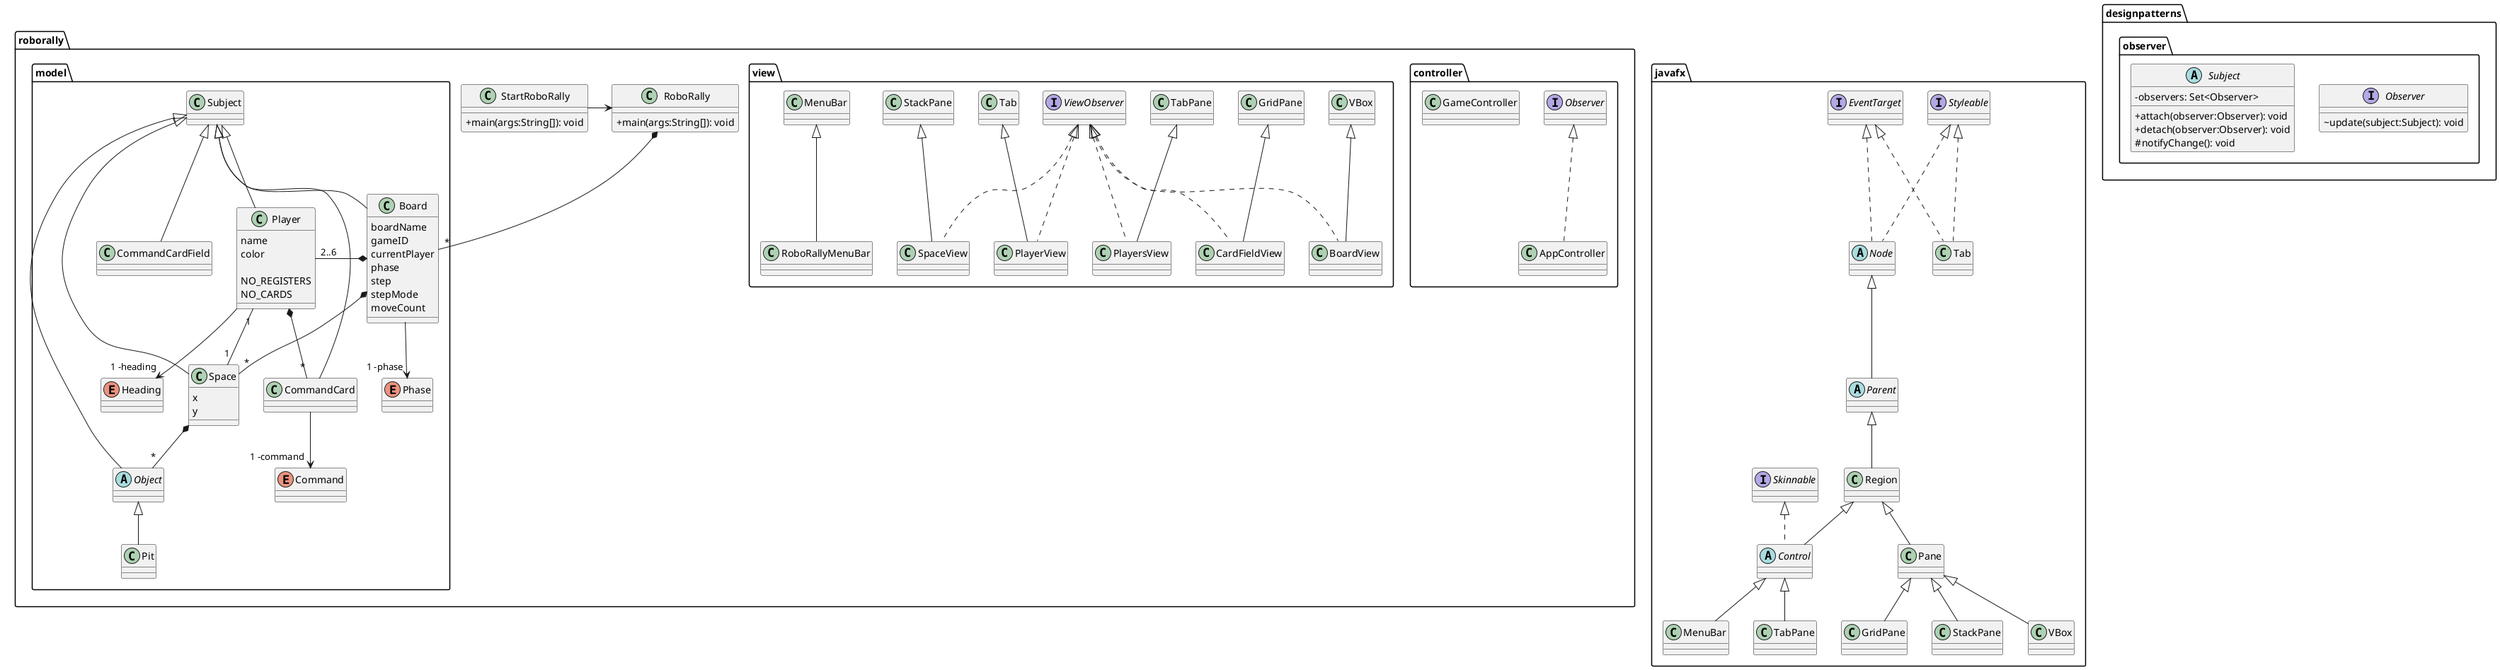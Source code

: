 @startuml
'https://plantuml.com/class-diagram

skinparam classAttributeIconSize 0

package javafx {
    abstract class Node implements EventTarget, Styleable {}
    class Tab implements EventTarget, Styleable
    abstract class Parent extends Node {}
    class Region extends Parent {}
    abstract class Control extends Region implements Skinnable {}
    class Pane extends Region {}
    class VBox extends Pane {}
    class GridPane extends Pane {}
    class TabPane extends Control {}
    class MenuBar extends Control {}
    class StackPane extends Pane {}
}

package designpatterns.observer {
    interface Observer {
        ~update(subject:Subject): void
    }
    abstract class Subject {
        -observers: Set<Observer>

        +attach(observer:Observer): void
        +detach(observer:Observer): void
        #notifyChange(): void
    }
}

package roborally {
    package controller {
        class AppController implements Observer {}
        class GameController {}
    }

    package model {
        class Board extends Subject {
            boardName
            gameID
            currentPlayer
            phase
            step
            stepMode
            moveCount
        }
        Board --> "1 -phase" Phase
        Board *--r "2..6" Player
        Board *-- "*" Space

        enum Command {}

        class CommandCard extends Subject {

        }
        CommandCard --> "1 -command" Command

        class CommandCardField extends Subject {

        }

        enum Heading {}

        enum Phase {}

        class Player extends Subject {
            name
            color

            NO_REGISTERS
            NO_CARDS

        }
        Player --> "1 -heading" Heading
        Player *-- "*" CommandCard
        Player "1" -- "1" Space

        class Space extends Subject {
            x
            y
        }
        Space *-- "*" Object

        abstract class Object extends Subject {
        }

        class Pit extends Object {}

    }

    package view {
        class BoardView extends VBox implements ViewObserver {}
        class CardFieldView extends GridPane implements ViewObserver {}
        class PlayersView extends TabPane implements ViewObserver {}
        class PlayerView extends Tab implements ViewObserver {}
        class RoboRallyMenuBar extends MenuBar {}
        class SpaceView extends StackPane implements ViewObserver {}
        interface ViewObserver {}
    }

    class RoboRally {
        +main(args:String[]): void
    }

    class StartRoboRally {
        +main(args:String[]): void
    }

    StartRoboRally -> RoboRally
    RoboRally *-- "*" Board
}


@enduml